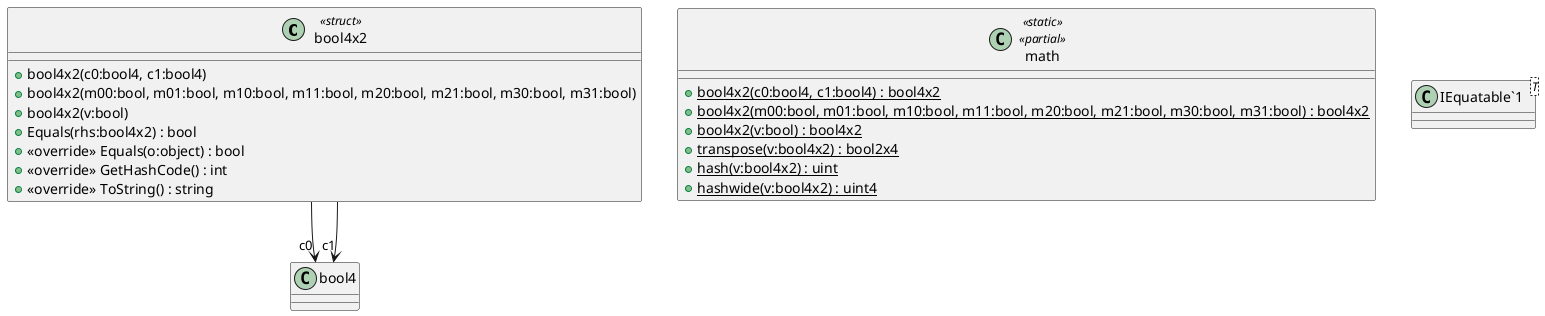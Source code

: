 @startuml
class bool4x2 <<struct>> {
    + bool4x2(c0:bool4, c1:bool4)
    + bool4x2(m00:bool, m01:bool, m10:bool, m11:bool, m20:bool, m21:bool, m30:bool, m31:bool)
    + bool4x2(v:bool)
    + Equals(rhs:bool4x2) : bool
    + <<override>> Equals(o:object) : bool
    + <<override>> GetHashCode() : int
    + <<override>> ToString() : string
}
class math <<static>> <<partial>> {
    + {static} bool4x2(c0:bool4, c1:bool4) : bool4x2
    + {static} bool4x2(m00:bool, m01:bool, m10:bool, m11:bool, m20:bool, m21:bool, m30:bool, m31:bool) : bool4x2
    + {static} bool4x2(v:bool) : bool4x2
    + {static} transpose(v:bool4x2) : bool2x4
    + {static} hash(v:bool4x2) : uint
    + {static} hashwide(v:bool4x2) : uint4
}
class "IEquatable`1"<T> {
}
bool4x2 --> "c0" bool4
bool4x2 --> "c1" bool4
@enduml
